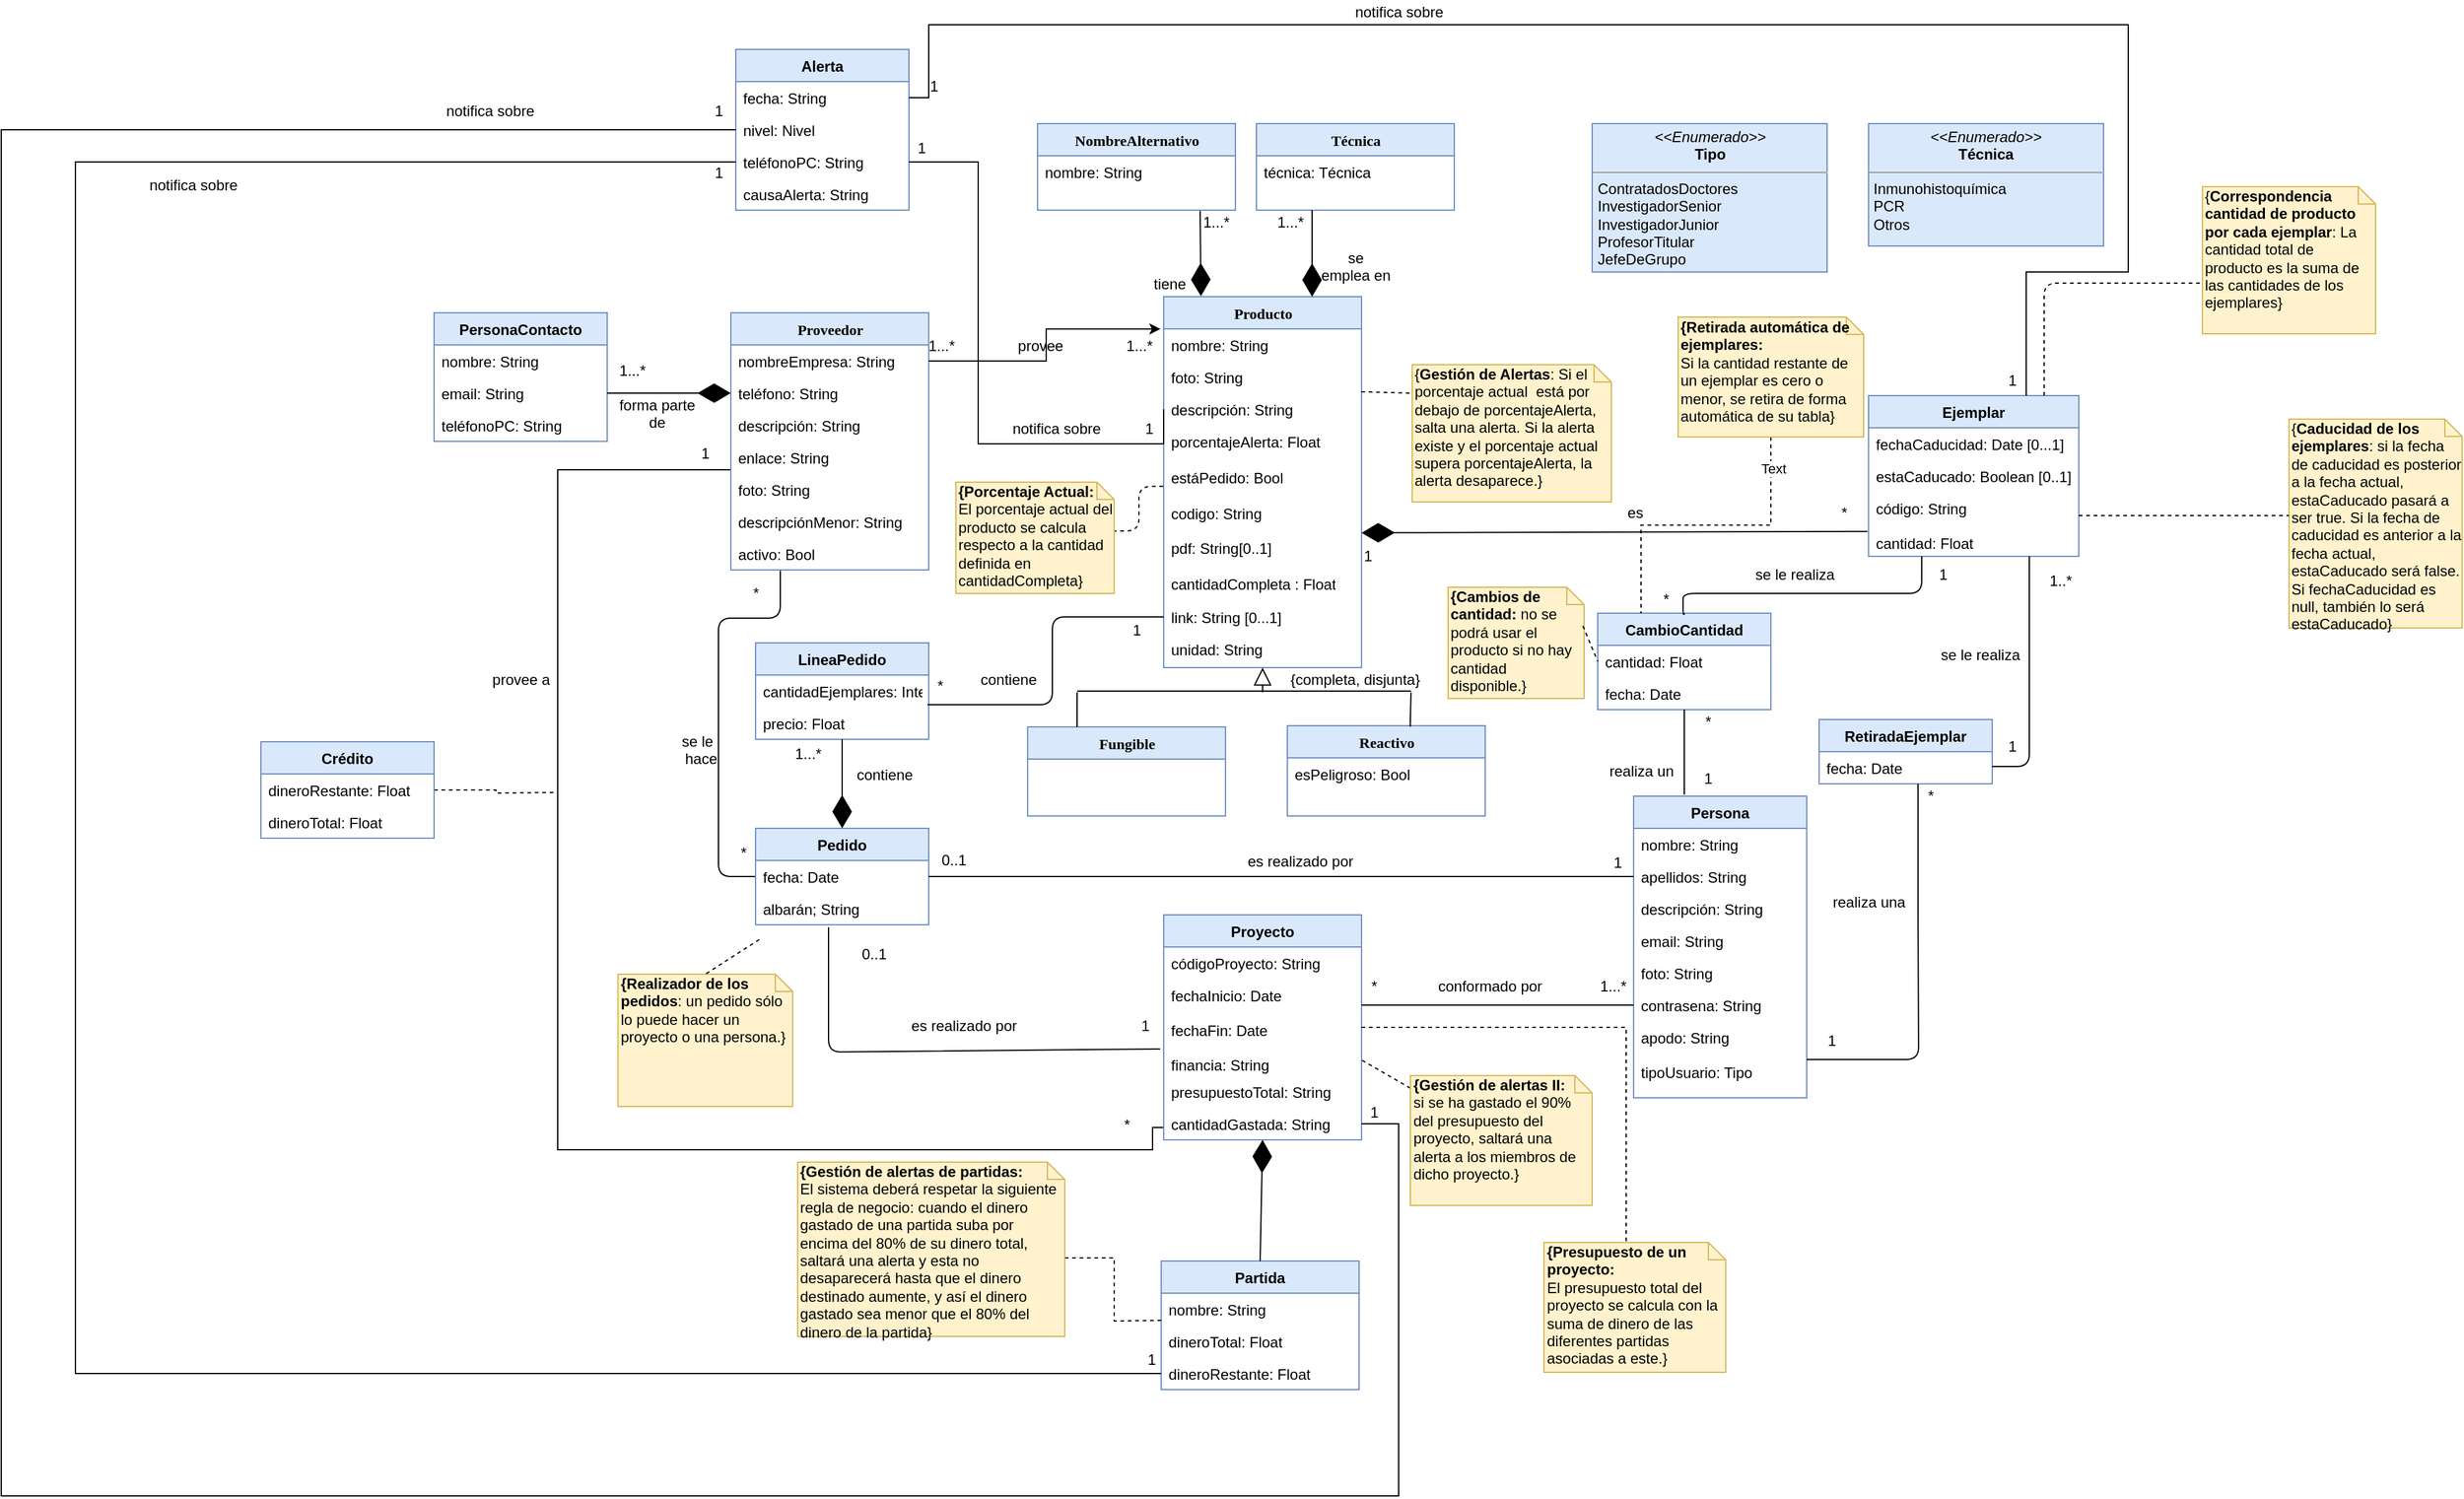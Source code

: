 <mxfile version="13.11.0" type="github">
  <diagram name="Page-1" id="9f46799a-70d6-7492-0946-bef42562c5a5">
    <mxGraphModel dx="2229" dy="1469" grid="1" gridSize="10" guides="1" tooltips="1" connect="1" arrows="1" fold="1" page="1" pageScale="1" pageWidth="1100" pageHeight="850" background="#ffffff" math="0" shadow="0">
      <root>
        <mxCell id="0" />
        <mxCell id="1" parent="0" />
        <mxCell id="BTJe7CmG84SI5QXbbMkq-13" style="edgeStyle=orthogonalEdgeStyle;rounded=0;orthogonalLoop=1;jettySize=auto;html=1;endArrow=none;endFill=0;" parent="1" source="78961159f06e98e8-17" edge="1">
          <mxGeometry relative="1" as="geometry">
            <mxPoint x="440" y="742" as="targetPoint" />
            <Array as="points">
              <mxPoint x="100" y="210" />
              <mxPoint x="-50" y="210" />
              <mxPoint x="-50" y="760" />
              <mxPoint x="431" y="760" />
              <mxPoint x="431" y="742" />
            </Array>
          </mxGeometry>
        </mxCell>
        <mxCell id="78961159f06e98e8-17" value="Proveedor" style="swimlane;html=1;fontStyle=1;align=center;verticalAlign=top;childLayout=stackLayout;horizontal=1;startSize=26;horizontalStack=0;resizeParent=1;resizeLast=0;collapsible=1;marginBottom=0;swimlaneFillColor=#ffffff;rounded=0;shadow=0;comic=0;labelBackgroundColor=none;strokeWidth=1;fillColor=#dae8fc;fontFamily=Verdana;fontSize=12;strokeColor=#6c8ebf;" parent="1" vertex="1">
          <mxGeometry x="90" y="83" width="160" height="208" as="geometry" />
        </mxCell>
        <mxCell id="78961159f06e98e8-23" value="nombreEmpresa: String" style="text;html=1;strokeColor=none;fillColor=none;align=left;verticalAlign=top;spacingLeft=4;spacingRight=4;whiteSpace=wrap;overflow=hidden;rotatable=0;points=[[0,0.5],[1,0.5]];portConstraint=eastwest;" parent="78961159f06e98e8-17" vertex="1">
          <mxGeometry y="26" width="160" height="26" as="geometry" />
        </mxCell>
        <mxCell id="78961159f06e98e8-25" value="teléfono: String" style="text;html=1;strokeColor=none;fillColor=none;align=left;verticalAlign=top;spacingLeft=4;spacingRight=4;whiteSpace=wrap;overflow=hidden;rotatable=0;points=[[0,0.5],[1,0.5]];portConstraint=eastwest;" parent="78961159f06e98e8-17" vertex="1">
          <mxGeometry y="52" width="160" height="26" as="geometry" />
        </mxCell>
        <mxCell id="r7NSo660DWYYpWv_fhQG-6" value="" style="endArrow=none;html=1;exitX=0;exitY=0.5;exitDx=0;exitDy=0;" parent="78961159f06e98e8-17" source="voBgQ674vo8iccF6pzB_-29" edge="1">
          <mxGeometry width="50" height="50" relative="1" as="geometry">
            <mxPoint x="-10" y="157" as="sourcePoint" />
            <mxPoint x="40" y="227" as="targetPoint" />
            <Array as="points">
              <mxPoint x="-10" y="456" />
              <mxPoint x="-10" y="247" />
              <mxPoint x="40" y="247" />
              <mxPoint x="40" y="217" />
              <mxPoint x="40" y="207" />
            </Array>
          </mxGeometry>
        </mxCell>
        <mxCell id="jdEmFye44WTgldqVBubo-17" value="descripción: String" style="text;html=1;strokeColor=none;fillColor=none;align=left;verticalAlign=top;spacingLeft=4;spacingRight=4;whiteSpace=wrap;overflow=hidden;rotatable=0;points=[[0,0.5],[1,0.5]];portConstraint=eastwest;" parent="78961159f06e98e8-17" vertex="1">
          <mxGeometry y="78" width="160" height="26" as="geometry" />
        </mxCell>
        <mxCell id="jdEmFye44WTgldqVBubo-20" value="enlace: String" style="text;html=1;strokeColor=none;fillColor=none;align=left;verticalAlign=top;spacingLeft=4;spacingRight=4;whiteSpace=wrap;overflow=hidden;rotatable=0;points=[[0,0.5],[1,0.5]];portConstraint=eastwest;" parent="78961159f06e98e8-17" vertex="1">
          <mxGeometry y="104" width="160" height="26" as="geometry" />
        </mxCell>
        <mxCell id="jdEmFye44WTgldqVBubo-21" value="foto: String" style="text;html=1;strokeColor=none;fillColor=none;align=left;verticalAlign=top;spacingLeft=4;spacingRight=4;whiteSpace=wrap;overflow=hidden;rotatable=0;points=[[0,0.5],[1,0.5]];portConstraint=eastwest;" parent="78961159f06e98e8-17" vertex="1">
          <mxGeometry y="130" width="160" height="26" as="geometry" />
        </mxCell>
        <mxCell id="jdEmFye44WTgldqVBubo-22" value="descripciónMenor: String" style="text;html=1;strokeColor=none;fillColor=none;align=left;verticalAlign=top;spacingLeft=4;spacingRight=4;whiteSpace=wrap;overflow=hidden;rotatable=0;points=[[0,0.5],[1,0.5]];portConstraint=eastwest;" parent="78961159f06e98e8-17" vertex="1">
          <mxGeometry y="156" width="160" height="26" as="geometry" />
        </mxCell>
        <mxCell id="jdEmFye44WTgldqVBubo-19" value="activo: Bool" style="text;html=1;strokeColor=none;fillColor=none;align=left;verticalAlign=top;spacingLeft=4;spacingRight=4;whiteSpace=wrap;overflow=hidden;rotatable=0;points=[[0,0.5],[1,0.5]];portConstraint=eastwest;" parent="78961159f06e98e8-17" vertex="1">
          <mxGeometry y="182" width="160" height="26" as="geometry" />
        </mxCell>
        <mxCell id="78961159f06e98e8-30" value="Producto" style="swimlane;html=1;fontStyle=1;align=center;verticalAlign=top;childLayout=stackLayout;horizontal=1;startSize=26;horizontalStack=0;resizeParent=1;resizeLast=0;collapsible=1;marginBottom=0;swimlaneFillColor=#ffffff;rounded=0;shadow=0;comic=0;labelBackgroundColor=none;strokeWidth=1;fillColor=#dae8fc;fontFamily=Verdana;fontSize=12;strokeColor=#6c8ebf;" parent="1" vertex="1">
          <mxGeometry x="440" y="70" width="160" height="300" as="geometry" />
        </mxCell>
        <mxCell id="jdEmFye44WTgldqVBubo-9" value="nombre: String" style="text;html=1;strokeColor=none;fillColor=none;align=left;verticalAlign=top;spacingLeft=4;spacingRight=4;whiteSpace=wrap;overflow=hidden;rotatable=0;points=[[0,0.5],[1,0.5]];portConstraint=eastwest;" parent="78961159f06e98e8-30" vertex="1">
          <mxGeometry y="26" width="160" height="26" as="geometry" />
        </mxCell>
        <mxCell id="78961159f06e98e8-31" value="foto: String" style="text;html=1;strokeColor=none;fillColor=none;align=left;verticalAlign=top;spacingLeft=4;spacingRight=4;whiteSpace=wrap;overflow=hidden;rotatable=0;points=[[0,0.5],[1,0.5]];portConstraint=eastwest;" parent="78961159f06e98e8-30" vertex="1">
          <mxGeometry y="52" width="160" height="26" as="geometry" />
        </mxCell>
        <mxCell id="1e00YGgt8PNQMWwKamDE-57" value="" style="endArrow=none;dashed=1;html=1;exitX=0.999;exitY=-0.044;exitDx=0;exitDy=0;exitPerimeter=0;" parent="78961159f06e98e8-30" source="jdEmFye44WTgldqVBubo-10" edge="1">
          <mxGeometry width="50" height="50" relative="1" as="geometry">
            <mxPoint x="150" y="128" as="sourcePoint" />
            <mxPoint x="200" y="78" as="targetPoint" />
          </mxGeometry>
        </mxCell>
        <mxCell id="jdEmFye44WTgldqVBubo-10" value="descripción: String&lt;br&gt;" style="text;html=1;strokeColor=none;fillColor=none;align=left;verticalAlign=top;spacingLeft=4;spacingRight=4;whiteSpace=wrap;overflow=hidden;rotatable=0;points=[[0,0.5],[1,0.5]];portConstraint=eastwest;" parent="78961159f06e98e8-30" vertex="1">
          <mxGeometry y="78" width="160" height="26" as="geometry" />
        </mxCell>
        <mxCell id="78961159f06e98e8-33" value="porcentajeAlerta: Float&lt;br&gt;&lt;br&gt;estáPedido: Bool&lt;br&gt;&lt;br&gt;codigo: String&lt;br&gt;&lt;br&gt;pdf: String[0..1]&lt;br&gt;&lt;br&gt;cantidadCompleta : Float" style="text;html=1;strokeColor=none;fillColor=none;align=left;verticalAlign=top;spacingLeft=4;spacingRight=4;whiteSpace=wrap;overflow=hidden;rotatable=0;points=[[0,0.5],[1,0.5]];portConstraint=eastwest;" parent="78961159f06e98e8-30" vertex="1">
          <mxGeometry y="104" width="160" height="142" as="geometry" />
        </mxCell>
        <mxCell id="jdEmFye44WTgldqVBubo-11" value="link: String [0...1]" style="text;html=1;strokeColor=none;fillColor=none;align=left;verticalAlign=top;spacingLeft=4;spacingRight=4;whiteSpace=wrap;overflow=hidden;rotatable=0;points=[[0,0.5],[1,0.5]];portConstraint=eastwest;" parent="78961159f06e98e8-30" vertex="1">
          <mxGeometry y="246" width="160" height="26" as="geometry" />
        </mxCell>
        <mxCell id="KmpJBtEheiqAlMW3o0gQ-1" value="unidad: String" style="text;html=1;strokeColor=none;fillColor=none;align=left;verticalAlign=top;spacingLeft=4;spacingRight=4;whiteSpace=wrap;overflow=hidden;rotatable=0;points=[[0,0.5],[1,0.5]];portConstraint=eastwest;" vertex="1" parent="78961159f06e98e8-30">
          <mxGeometry y="272" width="160" height="26" as="geometry" />
        </mxCell>
        <mxCell id="78961159f06e98e8-95" value="NombreAlternativo" style="swimlane;html=1;fontStyle=1;align=center;verticalAlign=top;childLayout=stackLayout;horizontal=1;startSize=26;horizontalStack=0;resizeParent=1;resizeLast=0;collapsible=1;marginBottom=0;swimlaneFillColor=#ffffff;rounded=0;shadow=0;comic=0;labelBackgroundColor=none;strokeWidth=1;fillColor=#dae8fc;fontFamily=Verdana;fontSize=12;strokeColor=#6c8ebf;" parent="1" vertex="1">
          <mxGeometry x="338" y="-70" width="160" height="70" as="geometry" />
        </mxCell>
        <mxCell id="78961159f06e98e8-96" value="nombre: String" style="text;html=1;strokeColor=none;fillColor=none;align=left;verticalAlign=top;spacingLeft=4;spacingRight=4;whiteSpace=wrap;overflow=hidden;rotatable=0;points=[[0,0.5],[1,0.5]];portConstraint=eastwest;" parent="78961159f06e98e8-95" vertex="1">
          <mxGeometry y="26" width="160" height="26" as="geometry" />
        </mxCell>
        <mxCell id="voBgQ674vo8iccF6pzB_-3" value="Técnica" style="swimlane;html=1;fontStyle=1;align=center;verticalAlign=top;childLayout=stackLayout;horizontal=1;startSize=26;horizontalStack=0;resizeParent=1;resizeLast=0;collapsible=1;marginBottom=0;swimlaneFillColor=#ffffff;rounded=0;shadow=0;comic=0;labelBackgroundColor=none;strokeWidth=1;fillColor=#dae8fc;fontFamily=Verdana;fontSize=12;strokeColor=#6c8ebf;" parent="1" vertex="1">
          <mxGeometry x="515" y="-70" width="160" height="70" as="geometry" />
        </mxCell>
        <mxCell id="voBgQ674vo8iccF6pzB_-4" value="técnica: Técnica" style="text;html=1;strokeColor=none;fillColor=none;align=left;verticalAlign=top;spacingLeft=4;spacingRight=4;whiteSpace=wrap;overflow=hidden;rotatable=0;points=[[0,0.5],[1,0.5]];portConstraint=eastwest;" parent="voBgQ674vo8iccF6pzB_-3" vertex="1">
          <mxGeometry y="26" width="160" height="26" as="geometry" />
        </mxCell>
        <mxCell id="voBgQ674vo8iccF6pzB_-9" value="Fungible" style="swimlane;html=1;fontStyle=1;align=center;verticalAlign=top;childLayout=stackLayout;horizontal=1;startSize=26;horizontalStack=0;resizeParent=1;resizeLast=0;collapsible=1;marginBottom=0;swimlaneFillColor=#ffffff;rounded=0;shadow=0;comic=0;labelBackgroundColor=none;strokeWidth=1;fillColor=#dae8fc;fontFamily=Verdana;fontSize=12;strokeColor=#6c8ebf;" parent="1" vertex="1">
          <mxGeometry x="330" y="418" width="160" height="72" as="geometry" />
        </mxCell>
        <mxCell id="voBgQ674vo8iccF6pzB_-14" value="Reactivo" style="swimlane;html=1;fontStyle=1;align=center;verticalAlign=top;childLayout=stackLayout;horizontal=1;startSize=26;horizontalStack=0;resizeParent=1;resizeLast=0;collapsible=1;marginBottom=0;swimlaneFillColor=#ffffff;rounded=0;shadow=0;comic=0;labelBackgroundColor=none;strokeWidth=1;fillColor=#dae8fc;fontFamily=Verdana;fontSize=12;strokeColor=#6c8ebf;" parent="1" vertex="1">
          <mxGeometry x="540" y="417" width="160" height="73" as="geometry" />
        </mxCell>
        <mxCell id="voBgQ674vo8iccF6pzB_-15" value="esPeligroso: Bool" style="text;html=1;strokeColor=none;fillColor=none;align=left;verticalAlign=top;spacingLeft=4;spacingRight=4;whiteSpace=wrap;overflow=hidden;rotatable=0;points=[[0,0.5],[1,0.5]];portConstraint=eastwest;" parent="voBgQ674vo8iccF6pzB_-14" vertex="1">
          <mxGeometry y="26" width="160" height="26" as="geometry" />
        </mxCell>
        <mxCell id="voBgQ674vo8iccF6pzB_-25" value="{completa, disjunta}" style="text;html=1;strokeColor=none;fillColor=none;align=center;verticalAlign=middle;whiteSpace=wrap;rounded=0;" parent="1" vertex="1">
          <mxGeometry x="540" y="370" width="110" height="20" as="geometry" />
        </mxCell>
        <mxCell id="voBgQ674vo8iccF6pzB_-28" value="Pedido" style="swimlane;fontStyle=1;childLayout=stackLayout;horizontal=1;startSize=26;fillColor=#dae8fc;horizontalStack=0;resizeParent=1;resizeParentMax=0;resizeLast=0;collapsible=1;marginBottom=0;strokeColor=#6c8ebf;" parent="1" vertex="1">
          <mxGeometry x="110" y="500" width="140" height="78" as="geometry" />
        </mxCell>
        <mxCell id="voBgQ674vo8iccF6pzB_-29" value="fecha: Date" style="text;align=left;verticalAlign=top;spacingLeft=4;spacingRight=4;overflow=hidden;rotatable=0;points=[[0,0.5],[1,0.5]];portConstraint=eastwest;" parent="voBgQ674vo8iccF6pzB_-28" vertex="1">
          <mxGeometry y="26" width="140" height="26" as="geometry" />
        </mxCell>
        <mxCell id="BTJe7CmG84SI5QXbbMkq-24" value="albarán; String" style="text;strokeColor=none;fillColor=none;align=left;verticalAlign=top;spacingLeft=4;spacingRight=4;overflow=hidden;rotatable=0;points=[[0,0.5],[1,0.5]];portConstraint=eastwest;" parent="voBgQ674vo8iccF6pzB_-28" vertex="1">
          <mxGeometry y="52" width="140" height="26" as="geometry" />
        </mxCell>
        <mxCell id="voBgQ674vo8iccF6pzB_-35" value="Proyecto" style="swimlane;fontStyle=1;childLayout=stackLayout;horizontal=1;startSize=26;fillColor=#dae8fc;horizontalStack=0;resizeParent=1;resizeParentMax=0;resizeLast=0;collapsible=1;marginBottom=0;strokeColor=#6c8ebf;" parent="1" vertex="1">
          <mxGeometry x="440" y="570" width="160" height="182" as="geometry">
            <mxRectangle x="440" y="570" width="80" height="26" as="alternateBounds" />
          </mxGeometry>
        </mxCell>
        <mxCell id="voBgQ674vo8iccF6pzB_-36" value="códigoProyecto: String" style="text;align=left;verticalAlign=top;spacingLeft=4;spacingRight=4;overflow=hidden;rotatable=0;points=[[0,0.5],[1,0.5]];portConstraint=eastwest;" parent="voBgQ674vo8iccF6pzB_-35" vertex="1">
          <mxGeometry y="26" width="160" height="26" as="geometry" />
        </mxCell>
        <mxCell id="voBgQ674vo8iccF6pzB_-96" value="fechaInicio: Date&#xa;&#xa;fechaFin: Date&#xa;&#xa;financia: String" style="text;strokeColor=none;fillColor=none;align=left;verticalAlign=top;spacingLeft=4;spacingRight=4;overflow=hidden;rotatable=0;points=[[0,0.5],[1,0.5]];portConstraint=eastwest;" parent="voBgQ674vo8iccF6pzB_-35" vertex="1">
          <mxGeometry y="52" width="160" height="78" as="geometry" />
        </mxCell>
        <mxCell id="jdEmFye44WTgldqVBubo-6" value="presupuestoTotal: String" style="text;align=left;verticalAlign=top;spacingLeft=4;spacingRight=4;overflow=hidden;rotatable=0;points=[[0,0.5],[1,0.5]];portConstraint=eastwest;" parent="voBgQ674vo8iccF6pzB_-35" vertex="1">
          <mxGeometry y="130" width="160" height="26" as="geometry" />
        </mxCell>
        <mxCell id="jdEmFye44WTgldqVBubo-8" value="cantidadGastada: String" style="text;align=left;verticalAlign=top;spacingLeft=4;spacingRight=4;overflow=hidden;rotatable=0;points=[[0,0.5],[1,0.5]];portConstraint=eastwest;" parent="voBgQ674vo8iccF6pzB_-35" vertex="1">
          <mxGeometry y="156" width="160" height="26" as="geometry" />
        </mxCell>
        <mxCell id="voBgQ674vo8iccF6pzB_-42" value="LineaPedido" style="swimlane;fontStyle=1;childLayout=stackLayout;horizontal=1;startSize=26;fillColor=#dae8fc;horizontalStack=0;resizeParent=1;resizeParentMax=0;resizeLast=0;collapsible=1;marginBottom=0;strokeColor=#6c8ebf;" parent="1" vertex="1">
          <mxGeometry x="110" y="350" width="140" height="78" as="geometry" />
        </mxCell>
        <mxCell id="voBgQ674vo8iccF6pzB_-43" value="cantidadEjemplares: Integer" style="text;align=left;verticalAlign=top;spacingLeft=4;spacingRight=4;overflow=hidden;rotatable=0;points=[[0,0.5],[1,0.5]];portConstraint=eastwest;" parent="voBgQ674vo8iccF6pzB_-42" vertex="1">
          <mxGeometry y="26" width="140" height="26" as="geometry" />
        </mxCell>
        <mxCell id="voBgQ674vo8iccF6pzB_-44" value="precio: Float" style="text;strokeColor=none;fillColor=none;align=left;verticalAlign=top;spacingLeft=4;spacingRight=4;overflow=hidden;rotatable=0;points=[[0,0.5],[1,0.5]];portConstraint=eastwest;" parent="voBgQ674vo8iccF6pzB_-42" vertex="1">
          <mxGeometry y="52" width="140" height="26" as="geometry" />
        </mxCell>
        <mxCell id="voBgQ674vo8iccF6pzB_-55" value="Persona" style="swimlane;fontStyle=1;childLayout=stackLayout;horizontal=1;startSize=26;fillColor=#dae8fc;horizontalStack=0;resizeParent=1;resizeParentMax=0;resizeLast=0;collapsible=1;marginBottom=0;strokeColor=#6c8ebf;" parent="1" vertex="1">
          <mxGeometry x="820" y="474" width="140" height="244" as="geometry" />
        </mxCell>
        <mxCell id="voBgQ674vo8iccF6pzB_-56" value="nombre: String" style="text;strokeColor=none;fillColor=none;align=left;verticalAlign=top;spacingLeft=4;spacingRight=4;overflow=hidden;rotatable=0;points=[[0,0.5],[1,0.5]];portConstraint=eastwest;" parent="voBgQ674vo8iccF6pzB_-55" vertex="1">
          <mxGeometry y="26" width="140" height="26" as="geometry" />
        </mxCell>
        <mxCell id="voBgQ674vo8iccF6pzB_-57" value="apellidos: String" style="text;strokeColor=none;fillColor=none;align=left;verticalAlign=top;spacingLeft=4;spacingRight=4;overflow=hidden;rotatable=0;points=[[0,0.5],[1,0.5]];portConstraint=eastwest;" parent="voBgQ674vo8iccF6pzB_-55" vertex="1">
          <mxGeometry y="52" width="140" height="26" as="geometry" />
        </mxCell>
        <mxCell id="jdEmFye44WTgldqVBubo-1" value="descripción: String" style="text;strokeColor=none;fillColor=none;align=left;verticalAlign=top;spacingLeft=4;spacingRight=4;overflow=hidden;rotatable=0;points=[[0,0.5],[1,0.5]];portConstraint=eastwest;" parent="voBgQ674vo8iccF6pzB_-55" vertex="1">
          <mxGeometry y="78" width="140" height="26" as="geometry" />
        </mxCell>
        <mxCell id="jdEmFye44WTgldqVBubo-2" value="email: String" style="text;strokeColor=none;fillColor=none;align=left;verticalAlign=top;spacingLeft=4;spacingRight=4;overflow=hidden;rotatable=0;points=[[0,0.5],[1,0.5]];portConstraint=eastwest;" parent="voBgQ674vo8iccF6pzB_-55" vertex="1">
          <mxGeometry y="104" width="140" height="26" as="geometry" />
        </mxCell>
        <mxCell id="jdEmFye44WTgldqVBubo-3" value="foto: String" style="text;strokeColor=none;fillColor=none;align=left;verticalAlign=top;spacingLeft=4;spacingRight=4;overflow=hidden;rotatable=0;points=[[0,0.5],[1,0.5]];portConstraint=eastwest;" parent="voBgQ674vo8iccF6pzB_-55" vertex="1">
          <mxGeometry y="130" width="140" height="26" as="geometry" />
        </mxCell>
        <mxCell id="jdEmFye44WTgldqVBubo-5" value="contrasena: String" style="text;strokeColor=none;fillColor=none;align=left;verticalAlign=top;spacingLeft=4;spacingRight=4;overflow=hidden;rotatable=0;points=[[0,0.5],[1,0.5]];portConstraint=eastwest;" parent="voBgQ674vo8iccF6pzB_-55" vertex="1">
          <mxGeometry y="156" width="140" height="26" as="geometry" />
        </mxCell>
        <mxCell id="voBgQ674vo8iccF6pzB_-58" value="apodo: String&#xa;&#xa;tipoUsuario: Tipo" style="text;strokeColor=none;fillColor=none;align=left;verticalAlign=top;spacingLeft=4;spacingRight=4;overflow=hidden;rotatable=0;points=[[0,0.5],[1,0.5]];portConstraint=eastwest;" parent="voBgQ674vo8iccF6pzB_-55" vertex="1">
          <mxGeometry y="182" width="140" height="62" as="geometry" />
        </mxCell>
        <mxCell id="voBgQ674vo8iccF6pzB_-69" value="" style="endArrow=none;html=1;edgeStyle=orthogonalEdgeStyle;exitX=1;exitY=0.5;exitDx=0;exitDy=0;entryX=0;entryY=0.5;entryDx=0;entryDy=0;" parent="1" source="voBgQ674vo8iccF6pzB_-29" target="voBgQ674vo8iccF6pzB_-57" edge="1">
          <mxGeometry relative="1" as="geometry">
            <mxPoint x="260" y="540" as="sourcePoint" />
            <mxPoint x="420" y="540" as="targetPoint" />
          </mxGeometry>
        </mxCell>
        <mxCell id="voBgQ674vo8iccF6pzB_-76" value="CambioCantidad" style="swimlane;fontStyle=1;childLayout=stackLayout;horizontal=1;startSize=26;fillColor=#dae8fc;horizontalStack=0;resizeParent=1;resizeParentMax=0;resizeLast=0;collapsible=1;marginBottom=0;strokeColor=#6c8ebf;" parent="1" vertex="1">
          <mxGeometry x="791" y="326" width="140" height="78" as="geometry" />
        </mxCell>
        <mxCell id="voBgQ674vo8iccF6pzB_-78" value="cantidad: Float" style="text;strokeColor=none;fillColor=none;align=left;verticalAlign=top;spacingLeft=4;spacingRight=4;overflow=hidden;rotatable=0;points=[[0,0.5],[1,0.5]];portConstraint=eastwest;" parent="voBgQ674vo8iccF6pzB_-76" vertex="1">
          <mxGeometry y="26" width="140" height="26" as="geometry" />
        </mxCell>
        <mxCell id="voBgQ674vo8iccF6pzB_-77" value="fecha: Date" style="text;strokeColor=none;fillColor=none;align=left;verticalAlign=top;spacingLeft=4;spacingRight=4;overflow=hidden;rotatable=0;points=[[0,0.5],[1,0.5]];portConstraint=eastwest;" parent="voBgQ674vo8iccF6pzB_-76" vertex="1">
          <mxGeometry y="52" width="140" height="26" as="geometry" />
        </mxCell>
        <mxCell id="voBgQ674vo8iccF6pzB_-86" value="&lt;p style=&quot;margin: 0px ; margin-top: 4px ; text-align: center&quot;&gt;&lt;i&gt;&amp;lt;&amp;lt;Enumerado&amp;gt;&amp;gt;&lt;/i&gt;&lt;br&gt;&lt;b&gt;Tipo&lt;/b&gt;&lt;/p&gt;&lt;hr size=&quot;1&quot;&gt;&lt;p style=&quot;margin: 0px ; margin-left: 4px&quot;&gt;ContratadosDoctores&lt;/p&gt;&lt;p style=&quot;margin: 0px ; margin-left: 4px&quot;&gt;InvestigadorSenior&lt;/p&gt;&lt;p style=&quot;margin: 0px ; margin-left: 4px&quot;&gt;InvestigadorJunior&lt;/p&gt;&lt;p style=&quot;margin: 0px ; margin-left: 4px&quot;&gt;ProfesorTitular&lt;/p&gt;&lt;p style=&quot;margin: 0px ; margin-left: 4px&quot;&gt;JefeDeGrupo&lt;/p&gt;" style="verticalAlign=top;align=left;overflow=fill;fontSize=12;fontFamily=Helvetica;html=1;fillColor=#dae8fc;strokeColor=#6c8ebf;" parent="1" vertex="1">
          <mxGeometry x="786.5" y="-70" width="190" height="120" as="geometry" />
        </mxCell>
        <mxCell id="voBgQ674vo8iccF6pzB_-87" value="contiene" style="text;html=1;resizable=0;points=[];autosize=1;align=left;verticalAlign=top;spacingTop=-4;" parent="1" vertex="1">
          <mxGeometry x="290" y="370" width="60" height="20" as="geometry" />
        </mxCell>
        <mxCell id="voBgQ674vo8iccF6pzB_-90" value="1...*" style="text;html=1;resizable=0;points=[];autosize=1;align=left;verticalAlign=top;spacingTop=-4;" parent="1" vertex="1">
          <mxGeometry x="140" y="430" width="40" height="20" as="geometry" />
        </mxCell>
        <mxCell id="voBgQ674vo8iccF6pzB_-92" value="contiene" style="text;html=1;resizable=0;points=[];autosize=1;align=center;verticalAlign=top;spacingTop=-4;" parent="1" vertex="1">
          <mxGeometry x="184" y="447" width="60" height="20" as="geometry" />
        </mxCell>
        <mxCell id="voBgQ674vo8iccF6pzB_-94" value="0..1" style="text;html=1;resizable=0;points=[];autosize=1;align=left;verticalAlign=top;spacingTop=-4;" parent="1" vertex="1">
          <mxGeometry x="194" y="592" width="40" height="20" as="geometry" />
        </mxCell>
        <mxCell id="voBgQ674vo8iccF6pzB_-95" value="1" style="text;html=1;resizable=0;points=[];autosize=1;align=left;verticalAlign=top;spacingTop=-4;" parent="1" vertex="1">
          <mxGeometry x="420" y="650" width="20" height="20" as="geometry" />
        </mxCell>
        <mxCell id="voBgQ674vo8iccF6pzB_-97" value="es realizado por" style="text;html=1;resizable=0;points=[];autosize=1;align=left;verticalAlign=top;spacingTop=-4;" parent="1" vertex="1">
          <mxGeometry x="234" y="650" width="100" height="20" as="geometry" />
        </mxCell>
        <mxCell id="voBgQ674vo8iccF6pzB_-99" value="1...*" style="text;html=1;resizable=0;points=[];autosize=1;align=left;verticalAlign=top;spacingTop=-4;" parent="1" vertex="1">
          <mxGeometry x="791" y="618" width="40" height="20" as="geometry" />
        </mxCell>
        <mxCell id="voBgQ674vo8iccF6pzB_-100" value="conformado por" style="text;html=1;resizable=0;points=[];autosize=1;align=left;verticalAlign=top;spacingTop=-4;" parent="1" vertex="1">
          <mxGeometry x="660" y="618" width="100" height="20" as="geometry" />
        </mxCell>
        <mxCell id="voBgQ674vo8iccF6pzB_-101" value="es realizado por" style="text;html=1;resizable=0;points=[];autosize=1;align=left;verticalAlign=top;spacingTop=-4;" parent="1" vertex="1">
          <mxGeometry x="506" y="517" width="100" height="20" as="geometry" />
        </mxCell>
        <mxCell id="voBgQ674vo8iccF6pzB_-103" value="1" style="text;html=1;resizable=0;points=[];autosize=1;align=left;verticalAlign=top;spacingTop=-4;" parent="1" vertex="1">
          <mxGeometry x="802" y="518" width="20" height="20" as="geometry" />
        </mxCell>
        <mxCell id="voBgQ674vo8iccF6pzB_-112" value="se le&amp;nbsp;&lt;br&gt;hace" style="text;html=1;resizable=0;points=[];autosize=1;align=right;verticalAlign=top;spacingTop=-4;" parent="1" vertex="1">
          <mxGeometry x="40" y="420" width="40" height="30" as="geometry" />
        </mxCell>
        <mxCell id="voBgQ674vo8iccF6pzB_-2" value="" style="endArrow=diamondThin;endFill=1;endSize=24;html=1;entryX=1.004;entryY=0.981;entryDx=0;entryDy=0;exitX=-0.013;exitY=0.033;exitDx=0;exitDy=0;exitPerimeter=0;entryPerimeter=0;" parent="1" edge="1" target="73dNonbXBh43_ZKzqZ-H-2" source="1e00YGgt8PNQMWwKamDE-44">
          <mxGeometry width="160" relative="1" as="geometry">
            <mxPoint x="470" as="sourcePoint" />
            <mxPoint x="472" y="60" as="targetPoint" />
          </mxGeometry>
        </mxCell>
        <mxCell id="1e00YGgt8PNQMWwKamDE-28" value="" style="endArrow=none;html=1;" parent="1" edge="1">
          <mxGeometry width="50" height="50" relative="1" as="geometry">
            <mxPoint x="370" y="389" as="sourcePoint" />
            <mxPoint x="640" y="389" as="targetPoint" />
          </mxGeometry>
        </mxCell>
        <mxCell id="1e00YGgt8PNQMWwKamDE-29" value="" style="endArrow=none;html=1;exitX=0.25;exitY=0;exitDx=0;exitDy=0;" parent="1" source="voBgQ674vo8iccF6pzB_-9" edge="1">
          <mxGeometry width="50" height="50" relative="1" as="geometry">
            <mxPoint x="50" y="730" as="sourcePoint" />
            <mxPoint x="370" y="390" as="targetPoint" />
          </mxGeometry>
        </mxCell>
        <mxCell id="1e00YGgt8PNQMWwKamDE-30" value="" style="endArrow=none;html=1;exitX=0.621;exitY=0.01;exitDx=0;exitDy=0;exitPerimeter=0;" parent="1" source="voBgQ674vo8iccF6pzB_-14" edge="1">
          <mxGeometry width="50" height="50" relative="1" as="geometry">
            <mxPoint x="50" y="730" as="sourcePoint" />
            <mxPoint x="640" y="390" as="targetPoint" />
          </mxGeometry>
        </mxCell>
        <mxCell id="1e00YGgt8PNQMWwKamDE-33" value="" style="endArrow=block;endFill=0;endSize=12;html=1;entryX=0.5;entryY=1;entryDx=0;entryDy=0;" parent="1" target="78961159f06e98e8-30" edge="1">
          <mxGeometry width="160" relative="1" as="geometry">
            <mxPoint x="520" y="390" as="sourcePoint" />
            <mxPoint x="520" y="340" as="targetPoint" />
          </mxGeometry>
        </mxCell>
        <mxCell id="1e00YGgt8PNQMWwKamDE-44" value="1...*" style="text;html=1;resizable=0;points=[];autosize=1;align=left;verticalAlign=top;spacingTop=-4;" parent="1" vertex="1">
          <mxGeometry x="470" width="40" height="20" as="geometry" />
        </mxCell>
        <mxCell id="1e00YGgt8PNQMWwKamDE-45" value="1...*" style="text;html=1;resizable=0;points=[];autosize=1;align=left;verticalAlign=top;spacingTop=-4;" parent="1" vertex="1">
          <mxGeometry x="530" width="40" height="20" as="geometry" />
        </mxCell>
        <mxCell id="1e00YGgt8PNQMWwKamDE-51" value="*" style="text;html=1;resizable=0;points=[];autosize=1;align=left;verticalAlign=top;spacingTop=-4;" parent="1" vertex="1">
          <mxGeometry x="605.5" y="618" width="20" height="20" as="geometry" />
        </mxCell>
        <mxCell id="1e00YGgt8PNQMWwKamDE-54" value="{&lt;b&gt;Gestión de Alertas&lt;/b&gt;: Si el porcentaje actual&amp;nbsp; está por debajo de porcentajeAlerta,&lt;br&gt;salta una alerta. Si la alerta existe y el porcentaje actual supera porcentajeAlerta, la alerta desaparece.}" style="shape=note;whiteSpace=wrap;html=1;size=14;verticalAlign=top;align=left;spacingTop=-6;fillColor=#fff2cc;strokeColor=#d6b656;" parent="1" vertex="1">
          <mxGeometry x="641" y="125" width="161" height="111" as="geometry" />
        </mxCell>
        <mxCell id="7m6GhfZLnC2BH059D2C5-1" value="" style="endArrow=none;dashed=1;html=1;entryX=0.996;entryY=0.834;entryDx=0;entryDy=0;entryPerimeter=0;" parent="1" source="7m6GhfZLnC2BH059D2C5-2" target="voBgQ674vo8iccF6pzB_-96" edge="1">
          <mxGeometry width="50" height="50" relative="1" as="geometry">
            <mxPoint x="700" y="750" as="sourcePoint" />
            <mxPoint x="100" y="770" as="targetPoint" />
          </mxGeometry>
        </mxCell>
        <mxCell id="7m6GhfZLnC2BH059D2C5-2" value="&lt;b&gt;{Gestión de alertas II:&lt;/b&gt;&lt;br&gt;si se ha gastado el 90% del presupuesto del proyecto, saltará una alerta a los miembros de dicho proyecto.}" style="shape=note;whiteSpace=wrap;html=1;size=14;verticalAlign=top;align=left;spacingTop=-6;fillColor=#fff2cc;strokeColor=#d6b656;" parent="1" vertex="1">
          <mxGeometry x="639.5" y="700" width="147" height="105" as="geometry" />
        </mxCell>
        <mxCell id="TKS6jOvkR8JJ24gRT4EW-1" value="PersonaContacto" style="swimlane;fontStyle=1;childLayout=stackLayout;horizontal=1;startSize=26;fillColor=#dae8fc;horizontalStack=0;resizeParent=1;resizeParentMax=0;resizeLast=0;collapsible=1;marginBottom=0;strokeColor=#6c8ebf;" parent="1" vertex="1">
          <mxGeometry x="-150" y="83.0" width="140" height="104" as="geometry" />
        </mxCell>
        <mxCell id="TKS6jOvkR8JJ24gRT4EW-2" value="nombre: String" style="text;strokeColor=none;fillColor=none;align=left;verticalAlign=top;spacingLeft=4;spacingRight=4;overflow=hidden;rotatable=0;points=[[0,0.5],[1,0.5]];portConstraint=eastwest;" parent="TKS6jOvkR8JJ24gRT4EW-1" vertex="1">
          <mxGeometry y="26" width="140" height="26" as="geometry" />
        </mxCell>
        <mxCell id="TKS6jOvkR8JJ24gRT4EW-3" value="email: String" style="text;strokeColor=none;fillColor=none;align=left;verticalAlign=top;spacingLeft=4;spacingRight=4;overflow=hidden;rotatable=0;points=[[0,0.5],[1,0.5]];portConstraint=eastwest;" parent="TKS6jOvkR8JJ24gRT4EW-1" vertex="1">
          <mxGeometry y="52" width="140" height="26" as="geometry" />
        </mxCell>
        <mxCell id="TKS6jOvkR8JJ24gRT4EW-4" value="teléfonoPC: String" style="text;align=left;verticalAlign=top;spacingLeft=4;spacingRight=4;overflow=hidden;rotatable=0;points=[[0,0.5],[1,0.5]];portConstraint=eastwest;" parent="TKS6jOvkR8JJ24gRT4EW-1" vertex="1">
          <mxGeometry y="78" width="140" height="26" as="geometry" />
        </mxCell>
        <mxCell id="TKS6jOvkR8JJ24gRT4EW-7" value="Ejemplar" style="swimlane;fontStyle=1;childLayout=stackLayout;horizontal=1;startSize=26;fillColor=#dae8fc;horizontalStack=0;resizeParent=1;resizeParentMax=0;resizeLast=0;collapsible=1;marginBottom=0;strokeColor=#6c8ebf;" parent="1" vertex="1">
          <mxGeometry x="1010" y="150" width="170" height="130" as="geometry" />
        </mxCell>
        <mxCell id="TKS6jOvkR8JJ24gRT4EW-9" value="fechaCaducidad: Date [0...1]" style="text;strokeColor=none;fillColor=none;align=left;verticalAlign=top;spacingLeft=4;spacingRight=4;overflow=hidden;rotatable=0;points=[[0,0.5],[1,0.5]];portConstraint=eastwest;" parent="TKS6jOvkR8JJ24gRT4EW-7" vertex="1">
          <mxGeometry y="26" width="170" height="26" as="geometry" />
        </mxCell>
        <mxCell id="TKS6jOvkR8JJ24gRT4EW-10" value="estaCaducado: Boolean [0..1]" style="text;strokeColor=none;fillColor=none;align=left;verticalAlign=top;spacingLeft=4;spacingRight=4;overflow=hidden;rotatable=0;points=[[0,0.5],[1,0.5]];portConstraint=eastwest;" parent="TKS6jOvkR8JJ24gRT4EW-7" vertex="1">
          <mxGeometry y="52" width="170" height="26" as="geometry" />
        </mxCell>
        <mxCell id="TKS6jOvkR8JJ24gRT4EW-8" value="código: String&#xa;&#xa;cantidad: Float" style="text;strokeColor=none;fillColor=none;align=left;verticalAlign=top;spacingLeft=4;spacingRight=4;overflow=hidden;rotatable=0;points=[[0,0.5],[1,0.5]];portConstraint=eastwest;" parent="TKS6jOvkR8JJ24gRT4EW-7" vertex="1">
          <mxGeometry y="78" width="170" height="52" as="geometry" />
        </mxCell>
        <mxCell id="TKS6jOvkR8JJ24gRT4EW-12" value="" style="endArrow=none;html=1;entryX=0;entryY=0.5;entryDx=0;entryDy=0;" parent="1" target="jdEmFye44WTgldqVBubo-11" edge="1">
          <mxGeometry width="50" height="50" relative="1" as="geometry">
            <mxPoint x="249" y="400" as="sourcePoint" />
            <mxPoint x="439" y="350" as="targetPoint" />
            <Array as="points">
              <mxPoint x="350" y="400" />
              <mxPoint x="350" y="329" />
            </Array>
          </mxGeometry>
        </mxCell>
        <mxCell id="TKS6jOvkR8JJ24gRT4EW-13" value="" style="endArrow=diamondThin;endFill=1;endSize=24;html=1;" parent="1" source="voBgQ674vo8iccF6pzB_-44" edge="1">
          <mxGeometry width="160" relative="1" as="geometry">
            <mxPoint x="20" y="500" as="sourcePoint" />
            <mxPoint x="180" y="500" as="targetPoint" />
          </mxGeometry>
        </mxCell>
        <mxCell id="TKS6jOvkR8JJ24gRT4EW-17" value="{&lt;b&gt;Caducidad de los ejemplares&lt;/b&gt;: si la fecha de caducidad es posterior a la fecha actual, estaCaducado pasará a ser true. Si la fecha de caducidad es anterior a la fecha actual, estaCaducado será false. Si fechaCaducidad es null, también lo será estaCaducado}" style="shape=note;whiteSpace=wrap;html=1;size=14;verticalAlign=top;align=left;spacingTop=-6;fillColor=#fff2cc;strokeColor=#d6b656;" parent="1" vertex="1">
          <mxGeometry x="1350" y="169" width="140" height="169" as="geometry" />
        </mxCell>
        <mxCell id="TKS6jOvkR8JJ24gRT4EW-22" value="" style="endArrow=none;dashed=1;html=1;" parent="1" edge="1">
          <mxGeometry width="50" height="50" relative="1" as="geometry">
            <mxPoint x="1180" y="247" as="sourcePoint" />
            <mxPoint x="1350" y="247" as="targetPoint" />
          </mxGeometry>
        </mxCell>
        <mxCell id="TKS6jOvkR8JJ24gRT4EW-23" value="&lt;b&gt;{Realizador de los pedidos&lt;/b&gt;: un pedido sólo lo puede hacer un proyecto o una persona.}" style="shape=note;whiteSpace=wrap;html=1;size=14;verticalAlign=top;align=left;spacingTop=-6;fillColor=#fff2cc;strokeColor=#d6b656;" parent="1" vertex="1">
          <mxGeometry x="-1.29" y="618" width="141.29" height="107" as="geometry" />
        </mxCell>
        <mxCell id="TKS6jOvkR8JJ24gRT4EW-24" value="" style="endArrow=none;dashed=1;html=1;entryX=0.5;entryY=0;entryDx=0;entryDy=0;entryPerimeter=0;" parent="1" target="TKS6jOvkR8JJ24gRT4EW-23" edge="1">
          <mxGeometry width="50" height="50" relative="1" as="geometry">
            <mxPoint x="113" y="590" as="sourcePoint" />
            <mxPoint x="-100" y="810" as="targetPoint" />
            <Array as="points" />
          </mxGeometry>
        </mxCell>
        <mxCell id="TKS6jOvkR8JJ24gRT4EW-28" value="&lt;b&gt;{Cambios de cantidad:&lt;/b&gt; no se podrá usar el producto si no hay cantidad disponible.}" style="shape=note;whiteSpace=wrap;html=1;size=14;verticalAlign=top;align=left;spacingTop=-6;fillColor=#fff2cc;strokeColor=#d6b656;" parent="1" vertex="1">
          <mxGeometry x="670" y="305" width="110" height="90" as="geometry" />
        </mxCell>
        <mxCell id="TKS6jOvkR8JJ24gRT4EW-32" value="0..1" style="text;html=1;align=center;verticalAlign=middle;resizable=0;points=[];;autosize=1;" parent="1" vertex="1">
          <mxGeometry x="250" y="516" width="40" height="20" as="geometry" />
        </mxCell>
        <mxCell id="TKS6jOvkR8JJ24gRT4EW-38" value="" style="endArrow=diamondThin;endFill=1;endSize=24;html=1;exitX=-0.005;exitY=0.612;exitDx=0;exitDy=0;exitPerimeter=0;" parent="1" source="TKS6jOvkR8JJ24gRT4EW-8" edge="1">
          <mxGeometry width="160" relative="1" as="geometry">
            <mxPoint x="350" y="270" as="sourcePoint" />
            <mxPoint x="600" y="261" as="targetPoint" />
          </mxGeometry>
        </mxCell>
        <mxCell id="TKS6jOvkR8JJ24gRT4EW-44" value="*" style="text;html=1;align=center;verticalAlign=middle;resizable=0;points=[];;autosize=1;" parent="1" vertex="1">
          <mxGeometry x="249" y="375" width="20" height="20" as="geometry" />
        </mxCell>
        <mxCell id="jnYBN90K7hgvhD8I6P24-3" value="1" style="text;html=1;align=center;verticalAlign=middle;resizable=0;points=[];;autosize=1;" parent="1" vertex="1">
          <mxGeometry x="408" y="330" width="20" height="20" as="geometry" />
        </mxCell>
        <mxCell id="jnYBN90K7hgvhD8I6P24-6" value="1...*" style="text;html=1;align=center;verticalAlign=middle;resizable=0;points=[];;autosize=1;" parent="1" vertex="1">
          <mxGeometry x="-10" y="120" width="40" height="20" as="geometry" />
        </mxCell>
        <mxCell id="jnYBN90K7hgvhD8I6P24-9" value="*" style="text;html=1;align=center;verticalAlign=middle;resizable=0;points=[];;autosize=1;" parent="1" vertex="1">
          <mxGeometry x="90" y="510" width="20" height="20" as="geometry" />
        </mxCell>
        <mxCell id="jnYBN90K7hgvhD8I6P24-10" value="*" style="text;html=1;align=center;verticalAlign=middle;resizable=0;points=[];;autosize=1;" parent="1" vertex="1">
          <mxGeometry x="980" y="235" width="20" height="20" as="geometry" />
        </mxCell>
        <mxCell id="jnYBN90K7hgvhD8I6P24-12" value="&lt;p style=&quot;margin: 0px ; margin-top: 4px ; text-align: center&quot;&gt;&lt;i&gt;&amp;lt;&amp;lt;Enumerado&amp;gt;&amp;gt;&lt;/i&gt;&lt;br&gt;&lt;b&gt;Técnica&lt;/b&gt;&lt;/p&gt;&lt;hr size=&quot;1&quot;&gt;&lt;p style=&quot;margin: 0px ; margin-left: 4px&quot;&gt;&lt;font style=&quot;font-size: 12px&quot;&gt;&lt;span style=&quot;line-height: 107% ; font-family: &amp;#34;calibri&amp;#34; , sans-serif&quot;&gt;Inmunohisto&lt;/span&gt;&lt;span style=&quot;line-height: 107% ; font-family: &amp;#34;calibri&amp;#34; , sans-serif&quot;&gt;química&lt;/span&gt;&lt;/font&gt;&lt;br&gt;&lt;/p&gt;&lt;p style=&quot;margin: 0px ; margin-left: 4px&quot;&gt;&lt;span style=&quot;line-height: 107% ; font-family: &amp;#34;calibri&amp;#34; , sans-serif&quot;&gt;&lt;font style=&quot;font-size: 12px&quot;&gt;PCR&lt;/font&gt;&lt;/span&gt;&lt;br&gt;&lt;/p&gt;&lt;p style=&quot;margin: 0px ; margin-left: 4px&quot;&gt;Otros&lt;/p&gt;" style="verticalAlign=top;align=left;overflow=fill;fontSize=12;fontFamily=Helvetica;html=1;fillColor=#dae8fc;strokeColor=#6c8ebf;" parent="1" vertex="1">
          <mxGeometry x="1010" y="-70" width="190" height="99" as="geometry" />
        </mxCell>
        <mxCell id="r7NSo660DWYYpWv_fhQG-1" value="" style="endArrow=diamondThin;endFill=1;endSize=24;html=1;entryX=0.75;entryY=0;entryDx=0;entryDy=0;" parent="1" edge="1" target="78961159f06e98e8-30">
          <mxGeometry width="160" relative="1" as="geometry">
            <mxPoint x="560" as="sourcePoint" />
            <mxPoint x="560" y="98" as="targetPoint" />
          </mxGeometry>
        </mxCell>
        <mxCell id="r7NSo660DWYYpWv_fhQG-4" value="" style="endArrow=none;html=1;entryX=0;entryY=0.5;entryDx=0;entryDy=0;" parent="1" target="jdEmFye44WTgldqVBubo-5" edge="1">
          <mxGeometry width="50" height="50" relative="1" as="geometry">
            <mxPoint x="600" y="643" as="sourcePoint" />
            <mxPoint x="750" y="643" as="targetPoint" />
            <Array as="points" />
          </mxGeometry>
        </mxCell>
        <mxCell id="jnYBN90K7hgvhD8I6P24-5" value="" style="endArrow=diamondThin;endFill=1;endSize=24;html=1;entryX=0;entryY=0.5;entryDx=0;entryDy=0;exitX=1;exitY=0.5;exitDx=0;exitDy=0;" parent="1" source="TKS6jOvkR8JJ24gRT4EW-3" target="78961159f06e98e8-25" edge="1">
          <mxGeometry width="160" relative="1" as="geometry">
            <mxPoint x="-20" y="147.17" as="sourcePoint" />
            <mxPoint x="140" y="147.17" as="targetPoint" />
          </mxGeometry>
        </mxCell>
        <mxCell id="r7NSo660DWYYpWv_fhQG-8" value="forma parte &lt;br&gt;de" style="text;html=1;resizable=0;points=[];autosize=1;align=center;verticalAlign=top;spacingTop=-4;" parent="1" vertex="1">
          <mxGeometry x="-10" y="148" width="80" height="30" as="geometry" />
        </mxCell>
        <mxCell id="r7NSo660DWYYpWv_fhQG-9" value="es" style="text;html=1;resizable=0;points=[];autosize=1;align=center;verticalAlign=top;spacingTop=-4;" parent="1" vertex="1">
          <mxGeometry x="806" y="235" width="30" height="20" as="geometry" />
        </mxCell>
        <mxCell id="73dNonbXBh43_ZKzqZ-H-2" value="tiene" style="text;html=1;resizable=0;points=[];autosize=1;align=left;verticalAlign=top;spacingTop=-4;" parent="1" vertex="1">
          <mxGeometry x="430" y="50" width="40" height="20" as="geometry" />
        </mxCell>
        <mxCell id="73dNonbXBh43_ZKzqZ-H-3" value="se &lt;br&gt;emplea en" style="text;html=1;resizable=0;points=[];autosize=1;align=center;verticalAlign=top;spacingTop=-4;" parent="1" vertex="1">
          <mxGeometry x="560" y="29" width="70" height="30" as="geometry" />
        </mxCell>
        <mxCell id="xiQo4aVgM-ysrgrPBHTt-6" value="RetiradaEjemplar" style="swimlane;fontStyle=1;childLayout=stackLayout;horizontal=1;startSize=26;fillColor=#dae8fc;horizontalStack=0;resizeParent=1;resizeParentMax=0;resizeLast=0;collapsible=1;marginBottom=0;strokeColor=#6c8ebf;" parent="1" vertex="1">
          <mxGeometry x="970" y="412" width="140" height="52" as="geometry" />
        </mxCell>
        <mxCell id="xiQo4aVgM-ysrgrPBHTt-7" value="fecha: Date" style="text;strokeColor=none;fillColor=none;align=left;verticalAlign=top;spacingLeft=4;spacingRight=4;overflow=hidden;rotatable=0;points=[[0,0.5],[1,0.5]];portConstraint=eastwest;" parent="xiQo4aVgM-ysrgrPBHTt-6" vertex="1">
          <mxGeometry y="26" width="140" height="26" as="geometry" />
        </mxCell>
        <mxCell id="xiQo4aVgM-ysrgrPBHTt-16" value="{&lt;b&gt;Correspondencia cantidad de producto por cada ejemplar&lt;/b&gt;: La cantidad total de producto es la suma de las cantidades de los ejemplares}" style="shape=note;whiteSpace=wrap;html=1;size=14;verticalAlign=top;align=left;spacingTop=-6;fillColor=#fff2cc;strokeColor=#d6b656;" parent="1" vertex="1">
          <mxGeometry x="1280" y="-19" width="140" height="119" as="geometry" />
        </mxCell>
        <mxCell id="xiQo4aVgM-ysrgrPBHTt-17" value="" style="endArrow=none;dashed=1;html=1;exitX=0.835;exitY=0;exitDx=0;exitDy=0;exitPerimeter=0;" parent="1" source="TKS6jOvkR8JJ24gRT4EW-7" edge="1">
          <mxGeometry width="50" height="50" relative="1" as="geometry">
            <mxPoint x="1110" y="59" as="sourcePoint" />
            <mxPoint x="1280" y="59" as="targetPoint" />
            <Array as="points">
              <mxPoint x="1152" y="59" />
            </Array>
          </mxGeometry>
        </mxCell>
        <mxCell id="xiQo4aVgM-ysrgrPBHTt-20" value="1&lt;span style=&quot;color: rgba(0 , 0 , 0 , 0) ; font-family: monospace ; font-size: 0px&quot;&gt;%3CmxGraphModel%3E%3Croot%3E%3CmxCell%20id%3D%220%22%2F%3E%3CmxCell%20id%3D%221%22%20parent%3D%220%22%2F%3E%3CmxCell%20id%3D%222%22%20value%3D%22*%22%20style%3D%22text%3Bhtml%3D1%3Bresizable%3D0%3Bpoints%3D%5B%5D%3Bautosize%3D1%3Balign%3Dleft%3BverticalAlign%3Dtop%3BspacingTop%3D-4%3B%22%20vertex%3D%221%22%20parent%3D%221%22%3E%3CmxGeometry%20x%3D%22607%22%20y%3D%22290%22%20width%3D%2220%22%20height%3D%2220%22%20as%3D%22geometry%22%2F%3E%3C%2FmxCell%3E%3CmxCell%20id%3D%223%22%20value%3D%22es%20cogido%20por%22%20style%3D%22text%3Bhtml%3D1%3Bresizable%3D0%3Bpoints%3D%5B%5D%3Bautosize%3D1%3Balign%3Dleft%3BverticalAlign%3Dtop%3BspacingTop%3D-4%3B%22%20vertex%3D%221%22%20parent%3D%221%22%3E%3CmxGeometry%20x%3D%22690%22%20y%3D%22290%22%20width%3D%2290%22%20height%3D%2220%22%20as%3D%22geometry%22%2F%3E%3C%2FmxCell%3E%3C%2Froot%3E%3C%2FmxGraphModel%3E&lt;/span&gt;" style="text;html=1;resizable=0;points=[];autosize=1;align=left;verticalAlign=top;spacingTop=-4;" parent="1" vertex="1">
          <mxGeometry x="600" y="270" width="20" height="20" as="geometry" />
        </mxCell>
        <mxCell id="xiQo4aVgM-ysrgrPBHTt-26" value="1" style="text;html=1;align=center;verticalAlign=middle;resizable=0;points=[];;autosize=1;" parent="1" vertex="1">
          <mxGeometry x="59.36" y="187" width="20" height="20" as="geometry" />
        </mxCell>
        <mxCell id="1KX9f5guU6kR4T0KgPW--7" value="" style="endArrow=none;html=1;edgeStyle=orthogonalEdgeStyle;" parent="1" edge="1">
          <mxGeometry relative="1" as="geometry">
            <mxPoint x="1110" y="450" as="sourcePoint" />
            <mxPoint x="1140" y="280" as="targetPoint" />
            <Array as="points">
              <mxPoint x="1140" y="450" />
            </Array>
          </mxGeometry>
        </mxCell>
        <mxCell id="1KX9f5guU6kR4T0KgPW--13" value="" style="endArrow=none;html=1;edgeStyle=orthogonalEdgeStyle;entryX=1;entryY=0.5;entryDx=0;entryDy=0;" parent="1" target="voBgQ674vo8iccF6pzB_-58" edge="1">
          <mxGeometry relative="1" as="geometry">
            <mxPoint x="1050" y="570" as="sourcePoint" />
            <mxPoint x="1200" y="490" as="targetPoint" />
          </mxGeometry>
        </mxCell>
        <mxCell id="1KX9f5guU6kR4T0KgPW--23" value="" style="endArrow=none;html=1;edgeStyle=orthogonalEdgeStyle;" parent="1" source="xiQo4aVgM-ysrgrPBHTt-7" edge="1">
          <mxGeometry relative="1" as="geometry">
            <mxPoint x="1050" y="468" as="sourcePoint" />
            <mxPoint x="1050" y="570" as="targetPoint" />
            <Array as="points">
              <mxPoint x="1050" y="490" />
              <mxPoint x="1050" y="490" />
            </Array>
          </mxGeometry>
        </mxCell>
        <mxCell id="1KX9f5guU6kR4T0KgPW--24" value="1..*" style="text;html=1;align=center;verticalAlign=middle;resizable=0;points=[];autosize=1;" parent="1" vertex="1">
          <mxGeometry x="1150" y="290" width="30" height="20" as="geometry" />
        </mxCell>
        <mxCell id="1KX9f5guU6kR4T0KgPW--25" value="1" style="text;html=1;align=center;verticalAlign=middle;resizable=0;points=[];autosize=1;" parent="1" vertex="1">
          <mxGeometry x="970" y="661.5" width="20" height="20" as="geometry" />
        </mxCell>
        <mxCell id="1KX9f5guU6kR4T0KgPW--32" value="1" style="text;html=1;align=center;verticalAlign=middle;resizable=0;points=[];autosize=1;" parent="1" vertex="1">
          <mxGeometry x="1116" y="424" width="20" height="20" as="geometry" />
        </mxCell>
        <mxCell id="vzSwidvJ0VHI3_Ow_RMa-3" value="*" style="text;html=1;align=center;verticalAlign=middle;resizable=0;points=[];autosize=1;" parent="1" vertex="1">
          <mxGeometry x="1050" y="464" width="20" height="20" as="geometry" />
        </mxCell>
        <mxCell id="exzrwhbwlc77mHU5KPi4-1" value="" style="endArrow=none;html=1;edgeStyle=orthogonalEdgeStyle;exitX=0.5;exitY=0;exitDx=0;exitDy=0;" parent="1" source="voBgQ674vo8iccF6pzB_-76" target="TKS6jOvkR8JJ24gRT4EW-8" edge="1">
          <mxGeometry relative="1" as="geometry">
            <mxPoint x="878" y="477" as="sourcePoint" />
            <mxPoint x="1040" y="310" as="targetPoint" />
            <Array as="points">
              <mxPoint x="860" y="327" />
              <mxPoint x="860" y="310" />
              <mxPoint x="1053" y="310" />
            </Array>
          </mxGeometry>
        </mxCell>
        <mxCell id="exzrwhbwlc77mHU5KPi4-5" value="" style="endArrow=none;dashed=1;html=1;entryX=0;entryY=0.5;entryDx=0;entryDy=0;exitX=0.991;exitY=0.348;exitDx=0;exitDy=0;exitPerimeter=0;" parent="1" source="TKS6jOvkR8JJ24gRT4EW-28" target="voBgQ674vo8iccF6pzB_-76" edge="1">
          <mxGeometry width="50" height="50" relative="1" as="geometry">
            <mxPoint x="790" y="330" as="sourcePoint" />
            <mxPoint x="840" y="280" as="targetPoint" />
          </mxGeometry>
        </mxCell>
        <mxCell id="exzrwhbwlc77mHU5KPi4-6" value="" style="endArrow=none;html=1;edgeStyle=orthogonalEdgeStyle;exitX=0.5;exitY=1;exitDx=0;exitDy=0;" parent="1" source="voBgQ674vo8iccF6pzB_-76" edge="1">
          <mxGeometry relative="1" as="geometry">
            <mxPoint x="760" y="440" as="sourcePoint" />
            <mxPoint x="861" y="460" as="targetPoint" />
            <Array as="points">
              <mxPoint x="861" y="477" />
            </Array>
          </mxGeometry>
        </mxCell>
        <mxCell id="exzrwhbwlc77mHU5KPi4-11" value="1" style="text;html=1;align=center;verticalAlign=middle;resizable=0;points=[];autosize=1;" parent="1" vertex="1">
          <mxGeometry x="870" y="450" width="20" height="20" as="geometry" />
        </mxCell>
        <mxCell id="exzrwhbwlc77mHU5KPi4-12" value="*" style="text;html=1;align=center;verticalAlign=middle;resizable=0;points=[];autosize=1;" parent="1" vertex="1">
          <mxGeometry x="870" y="404" width="20" height="20" as="geometry" />
        </mxCell>
        <mxCell id="exzrwhbwlc77mHU5KPi4-13" value="1" style="text;html=1;align=center;verticalAlign=middle;resizable=0;points=[];autosize=1;" parent="1" vertex="1">
          <mxGeometry x="1060" y="285" width="20" height="20" as="geometry" />
        </mxCell>
        <mxCell id="exzrwhbwlc77mHU5KPi4-14" value="*" style="text;html=1;align=center;verticalAlign=middle;resizable=0;points=[];autosize=1;" parent="1" vertex="1">
          <mxGeometry x="836" y="305" width="20" height="20" as="geometry" />
        </mxCell>
        <mxCell id="exzrwhbwlc77mHU5KPi4-22" value="" style="endArrow=none;html=1;edgeStyle=orthogonalEdgeStyle;entryX=0.004;entryY=0.348;entryDx=0;entryDy=0;entryPerimeter=0;exitX=0.944;exitY=0.439;exitDx=0;exitDy=0;exitPerimeter=0;dashed=1;" parent="1" source="exzrwhbwlc77mHU5KPi4-25" target="78961159f06e98e8-33" edge="1">
          <mxGeometry relative="1" as="geometry">
            <mxPoint x="330" y="241" as="sourcePoint" />
            <mxPoint x="430" y="240" as="targetPoint" />
          </mxGeometry>
        </mxCell>
        <mxCell id="exzrwhbwlc77mHU5KPi4-25" value="&lt;b&gt;{Porcentaje Actual:&lt;/b&gt;&lt;br&gt;El porcentaje actual del producto se calcula respecto a la cantidad definida en cantidadCompleta}" style="shape=note;whiteSpace=wrap;html=1;size=14;verticalAlign=top;align=left;spacingTop=-6;strokeColor=#d6b656;fillColor=#fff2cc;" parent="1" vertex="1">
          <mxGeometry x="272" y="220" width="128" height="90" as="geometry" />
        </mxCell>
        <mxCell id="BTJe7CmG84SI5QXbbMkq-1" value="Partida" style="swimlane;fontStyle=1;childLayout=stackLayout;horizontal=1;startSize=26;fillColor=#dae8fc;horizontalStack=0;resizeParent=1;resizeParentMax=0;resizeLast=0;collapsible=1;marginBottom=0;strokeColor=#6c8ebf;" parent="1" vertex="1">
          <mxGeometry x="438" y="850" width="160" height="104" as="geometry">
            <mxRectangle x="440" y="570" width="80" height="26" as="alternateBounds" />
          </mxGeometry>
        </mxCell>
        <mxCell id="BTJe7CmG84SI5QXbbMkq-9" value="nombre: String" style="text;strokeColor=none;fillColor=none;align=left;verticalAlign=top;spacingLeft=4;spacingRight=4;overflow=hidden;rotatable=0;points=[[0,0.5],[1,0.5]];portConstraint=eastwest;" parent="BTJe7CmG84SI5QXbbMkq-1" vertex="1">
          <mxGeometry y="26" width="160" height="26" as="geometry" />
        </mxCell>
        <mxCell id="BTJe7CmG84SI5QXbbMkq-10" value="dineroTotal: Float" style="text;strokeColor=none;fillColor=none;align=left;verticalAlign=top;spacingLeft=4;spacingRight=4;overflow=hidden;rotatable=0;points=[[0,0.5],[1,0.5]];portConstraint=eastwest;" parent="BTJe7CmG84SI5QXbbMkq-1" vertex="1">
          <mxGeometry y="52" width="160" height="26" as="geometry" />
        </mxCell>
        <mxCell id="BTJe7CmG84SI5QXbbMkq-11" value="dineroRestante: Float" style="text;strokeColor=none;fillColor=none;align=left;verticalAlign=top;spacingLeft=4;spacingRight=4;overflow=hidden;rotatable=0;points=[[0,0.5],[1,0.5]];portConstraint=eastwest;" parent="BTJe7CmG84SI5QXbbMkq-1" vertex="1">
          <mxGeometry y="78" width="160" height="26" as="geometry" />
        </mxCell>
        <mxCell id="BTJe7CmG84SI5QXbbMkq-7" value="" style="endArrow=diamondThin;endFill=1;endSize=24;html=1;exitX=0.5;exitY=0;exitDx=0;exitDy=0;" parent="1" source="BTJe7CmG84SI5QXbbMkq-1" edge="1">
          <mxGeometry width="160" relative="1" as="geometry">
            <mxPoint x="400" y="800" as="sourcePoint" />
            <mxPoint x="520" y="752" as="targetPoint" />
            <Array as="points" />
          </mxGeometry>
        </mxCell>
        <mxCell id="BTJe7CmG84SI5QXbbMkq-22" style="edgeStyle=orthogonalEdgeStyle;rounded=0;orthogonalLoop=1;jettySize=auto;html=1;exitX=1;exitY=0.5;exitDx=0;exitDy=0;endArrow=none;endFill=0;dashed=1;" parent="1" source="BTJe7CmG84SI5QXbbMkq-18" edge="1">
          <mxGeometry relative="1" as="geometry">
            <mxPoint x="-50" y="471" as="targetPoint" />
          </mxGeometry>
        </mxCell>
        <mxCell id="BTJe7CmG84SI5QXbbMkq-18" value="Crédito" style="swimlane;fontStyle=1;childLayout=stackLayout;horizontal=1;startSize=26;fillColor=#dae8fc;horizontalStack=0;resizeParent=1;resizeParentMax=0;resizeLast=0;collapsible=1;marginBottom=0;strokeColor=#6c8ebf;" parent="1" vertex="1">
          <mxGeometry x="-290" y="430" width="140" height="78" as="geometry" />
        </mxCell>
        <mxCell id="BTJe7CmG84SI5QXbbMkq-19" value="dineroRestante: Float" style="text;align=left;verticalAlign=top;spacingLeft=4;spacingRight=4;overflow=hidden;rotatable=0;points=[[0,0.5],[1,0.5]];portConstraint=eastwest;" parent="BTJe7CmG84SI5QXbbMkq-18" vertex="1">
          <mxGeometry y="26" width="140" height="26" as="geometry" />
        </mxCell>
        <mxCell id="BTJe7CmG84SI5QXbbMkq-20" value="dineroTotal: Float" style="text;strokeColor=none;fillColor=none;align=left;verticalAlign=top;spacingLeft=4;spacingRight=4;overflow=hidden;rotatable=0;points=[[0,0.5],[1,0.5]];portConstraint=eastwest;" parent="BTJe7CmG84SI5QXbbMkq-18" vertex="1">
          <mxGeometry y="52" width="140" height="26" as="geometry" />
        </mxCell>
        <mxCell id="BTJe7CmG84SI5QXbbMkq-26" value="" style="endArrow=none;html=1;entryX=-0.018;entryY=0.724;entryDx=0;entryDy=0;entryPerimeter=0;" parent="1" target="voBgQ674vo8iccF6pzB_-96" edge="1">
          <mxGeometry width="50" height="50" relative="1" as="geometry">
            <mxPoint x="169" y="580" as="sourcePoint" />
            <mxPoint x="210" y="680" as="targetPoint" />
            <Array as="points">
              <mxPoint x="169" y="681" />
            </Array>
          </mxGeometry>
        </mxCell>
        <mxCell id="BTJe7CmG84SI5QXbbMkq-28" value="*" style="text;html=1;align=center;verticalAlign=middle;resizable=0;points=[];autosize=1;" parent="1" vertex="1">
          <mxGeometry x="400" y="730" width="20" height="20" as="geometry" />
        </mxCell>
        <mxCell id="BTJe7CmG84SI5QXbbMkq-29" value="*" style="text;html=1;align=center;verticalAlign=middle;resizable=0;points=[];autosize=1;" parent="1" vertex="1">
          <mxGeometry x="100" y="300" width="20" height="20" as="geometry" />
        </mxCell>
        <mxCell id="jdEmFye44WTgldqVBubo-25" value="Alerta" style="swimlane;fontStyle=1;childLayout=stackLayout;horizontal=1;startSize=26;fillColor=#dae8fc;horizontalStack=0;resizeParent=1;resizeParentMax=0;resizeLast=0;collapsible=1;marginBottom=0;strokeColor=#6c8ebf;" parent="1" vertex="1">
          <mxGeometry x="94" y="-130.0" width="140" height="130" as="geometry" />
        </mxCell>
        <mxCell id="jdEmFye44WTgldqVBubo-26" value="fecha: String" style="text;strokeColor=none;fillColor=none;align=left;verticalAlign=top;spacingLeft=4;spacingRight=4;overflow=hidden;rotatable=0;points=[[0,0.5],[1,0.5]];portConstraint=eastwest;" parent="jdEmFye44WTgldqVBubo-25" vertex="1">
          <mxGeometry y="26" width="140" height="26" as="geometry" />
        </mxCell>
        <mxCell id="jdEmFye44WTgldqVBubo-27" value="nivel: Nivel" style="text;strokeColor=none;fillColor=none;align=left;verticalAlign=top;spacingLeft=4;spacingRight=4;overflow=hidden;rotatable=0;points=[[0,0.5],[1,0.5]];portConstraint=eastwest;" parent="jdEmFye44WTgldqVBubo-25" vertex="1">
          <mxGeometry y="52" width="140" height="26" as="geometry" />
        </mxCell>
        <mxCell id="jdEmFye44WTgldqVBubo-28" value="teléfonoPC: String" style="text;align=left;verticalAlign=top;spacingLeft=4;spacingRight=4;overflow=hidden;rotatable=0;points=[[0,0.5],[1,0.5]];portConstraint=eastwest;" parent="jdEmFye44WTgldqVBubo-25" vertex="1">
          <mxGeometry y="78" width="140" height="26" as="geometry" />
        </mxCell>
        <mxCell id="jdEmFye44WTgldqVBubo-29" value="causaAlerta: String" style="text;align=left;verticalAlign=top;spacingLeft=4;spacingRight=4;overflow=hidden;rotatable=0;points=[[0,0.5],[1,0.5]];portConstraint=eastwest;" parent="jdEmFye44WTgldqVBubo-25" vertex="1">
          <mxGeometry y="104" width="140" height="26" as="geometry" />
        </mxCell>
        <mxCell id="jdEmFye44WTgldqVBubo-30" style="edgeStyle=orthogonalEdgeStyle;rounded=0;orthogonalLoop=1;jettySize=auto;html=1;entryX=0;entryY=0.5;entryDx=0;entryDy=0;endArrow=none;endFill=0;" parent="1" source="jdEmFye44WTgldqVBubo-28" target="jdEmFye44WTgldqVBubo-10" edge="1">
          <mxGeometry relative="1" as="geometry">
            <Array as="points">
              <mxPoint x="290" y="-39" />
              <mxPoint x="290" y="189" />
            </Array>
          </mxGeometry>
        </mxCell>
        <mxCell id="jdEmFye44WTgldqVBubo-31" value="1" style="text;html=1;align=center;verticalAlign=middle;resizable=0;points=[];autosize=1;" parent="1" vertex="1">
          <mxGeometry x="234" y="-60" width="20" height="20" as="geometry" />
        </mxCell>
        <mxCell id="jdEmFye44WTgldqVBubo-32" value="1" style="text;html=1;align=center;verticalAlign=middle;resizable=0;points=[];;autosize=1;" parent="1" vertex="1">
          <mxGeometry x="418" y="167" width="20" height="20" as="geometry" />
        </mxCell>
        <mxCell id="7RIAblrcDXYIrrOh_4fC-2" style="edgeStyle=orthogonalEdgeStyle;rounded=0;orthogonalLoop=1;jettySize=auto;html=1;exitX=0;exitY=0.5;exitDx=0;exitDy=0;entryX=0;entryY=0.5;entryDx=0;entryDy=0;endArrow=none;endFill=0;" parent="1" source="jdEmFye44WTgldqVBubo-28" target="BTJe7CmG84SI5QXbbMkq-11" edge="1">
          <mxGeometry relative="1" as="geometry">
            <Array as="points">
              <mxPoint x="-440" y="-39" />
              <mxPoint x="-440" y="941" />
            </Array>
          </mxGeometry>
        </mxCell>
        <mxCell id="7RIAblrcDXYIrrOh_4fC-3" style="edgeStyle=orthogonalEdgeStyle;rounded=0;orthogonalLoop=1;jettySize=auto;html=1;entryX=1;entryY=0.5;entryDx=0;entryDy=0;endArrow=none;endFill=0;exitX=0;exitY=0.5;exitDx=0;exitDy=0;" parent="1" source="jdEmFye44WTgldqVBubo-27" target="jdEmFye44WTgldqVBubo-8" edge="1">
          <mxGeometry relative="1" as="geometry">
            <mxPoint x="60" y="-70" as="sourcePoint" />
            <Array as="points">
              <mxPoint x="-500" y="-65" />
              <mxPoint x="-500" y="1040" />
              <mxPoint x="630" y="1040" />
              <mxPoint x="630" y="739" />
            </Array>
          </mxGeometry>
        </mxCell>
        <mxCell id="7RIAblrcDXYIrrOh_4fC-4" value="1" style="text;html=1;align=center;verticalAlign=middle;resizable=0;points=[];autosize=1;" parent="1" vertex="1">
          <mxGeometry x="244" y="-110" width="20" height="20" as="geometry" />
        </mxCell>
        <mxCell id="7RIAblrcDXYIrrOh_4fC-5" value="1" style="text;html=1;align=center;verticalAlign=middle;resizable=0;points=[];autosize=1;" parent="1" vertex="1">
          <mxGeometry x="1116" y="128" width="20" height="20" as="geometry" />
        </mxCell>
        <mxCell id="7RIAblrcDXYIrrOh_4fC-6" value="1" style="text;html=1;align=center;verticalAlign=middle;resizable=0;points=[];autosize=1;" parent="1" vertex="1">
          <mxGeometry x="70" y="-40" width="20" height="20" as="geometry" />
        </mxCell>
        <mxCell id="7RIAblrcDXYIrrOh_4fC-7" value="1" style="text;html=1;align=center;verticalAlign=middle;resizable=0;points=[];autosize=1;" parent="1" vertex="1">
          <mxGeometry x="70" y="-90" width="20" height="20" as="geometry" />
        </mxCell>
        <mxCell id="7RIAblrcDXYIrrOh_4fC-8" value="1" style="text;html=1;align=center;verticalAlign=middle;resizable=0;points=[];autosize=1;" parent="1" vertex="1">
          <mxGeometry x="600" y="720" width="20" height="20" as="geometry" />
        </mxCell>
        <mxCell id="7RIAblrcDXYIrrOh_4fC-9" value="1" style="text;html=1;align=center;verticalAlign=middle;resizable=0;points=[];autosize=1;" parent="1" vertex="1">
          <mxGeometry x="420" y="920" width="20" height="20" as="geometry" />
        </mxCell>
        <mxCell id="7RIAblrcDXYIrrOh_4fC-10" value="notifica sobre" style="text;html=1;align=center;verticalAlign=middle;resizable=0;points=[];autosize=1;" parent="1" vertex="1">
          <mxGeometry x="308" y="167" width="90" height="20" as="geometry" />
        </mxCell>
        <mxCell id="7RIAblrcDXYIrrOh_4fC-11" value="notifica sobre" style="text;html=1;align=center;verticalAlign=middle;resizable=0;points=[];autosize=1;" parent="1" vertex="1">
          <mxGeometry x="585" y="-170" width="90" height="20" as="geometry" />
        </mxCell>
        <mxCell id="7RIAblrcDXYIrrOh_4fC-13" value="notifica sobre" style="text;html=1;align=center;verticalAlign=middle;resizable=0;points=[];autosize=1;" parent="1" vertex="1">
          <mxGeometry x="-150" y="-90" width="90" height="20" as="geometry" />
        </mxCell>
        <mxCell id="7RIAblrcDXYIrrOh_4fC-14" value="notifica sobre" style="text;html=1;align=center;verticalAlign=middle;resizable=0;points=[];autosize=1;" parent="1" vertex="1">
          <mxGeometry x="-390" y="-30.5" width="90" height="20" as="geometry" />
        </mxCell>
        <mxCell id="7RIAblrcDXYIrrOh_4fC-15" style="edgeStyle=orthogonalEdgeStyle;rounded=0;orthogonalLoop=1;jettySize=auto;html=1;exitX=1;exitY=0.5;exitDx=0;exitDy=0;entryX=0.75;entryY=0;entryDx=0;entryDy=0;endArrow=none;endFill=0;" parent="1" source="jdEmFye44WTgldqVBubo-26" target="TKS6jOvkR8JJ24gRT4EW-7" edge="1">
          <mxGeometry relative="1" as="geometry">
            <Array as="points">
              <mxPoint x="250" y="-91" />
              <mxPoint x="250" y="-150" />
              <mxPoint x="1220" y="-150" />
              <mxPoint x="1220" y="50" />
              <mxPoint x="1138" y="50" />
            </Array>
          </mxGeometry>
        </mxCell>
        <mxCell id="7RIAblrcDXYIrrOh_4fC-16" value="&lt;b&gt;{Presupuesto de un proyecto:&lt;/b&gt;&lt;br&gt;El presupuesto total del proyecto se calcula con la suma de dinero de las diferentes partidas asociadas a este.}" style="shape=note;whiteSpace=wrap;html=1;size=14;verticalAlign=top;align=left;spacingTop=-6;fillColor=#fff2cc;strokeColor=#d6b656;" parent="1" vertex="1">
          <mxGeometry x="747.5" y="835" width="147" height="105" as="geometry" />
        </mxCell>
        <mxCell id="7RIAblrcDXYIrrOh_4fC-17" style="edgeStyle=orthogonalEdgeStyle;rounded=0;orthogonalLoop=1;jettySize=auto;html=1;exitX=1;exitY=0.5;exitDx=0;exitDy=0;entryX=0;entryY=0;entryDx=66.5;entryDy=0;entryPerimeter=0;endArrow=none;endFill=0;dashed=1;" parent="1" source="voBgQ674vo8iccF6pzB_-96" target="7RIAblrcDXYIrrOh_4fC-16" edge="1">
          <mxGeometry relative="1" as="geometry" />
        </mxCell>
        <mxCell id="8pX9aSDEa1ZFrhBBw5_i-1" style="edgeStyle=orthogonalEdgeStyle;rounded=0;orthogonalLoop=1;jettySize=auto;html=1;exitX=1;exitY=0.5;exitDx=0;exitDy=0;entryX=-0.016;entryY=0.087;entryDx=0;entryDy=0;entryPerimeter=0;" parent="1" source="78961159f06e98e8-23" target="78961159f06e98e8-30" edge="1">
          <mxGeometry relative="1" as="geometry" />
        </mxCell>
        <mxCell id="8pX9aSDEa1ZFrhBBw5_i-2" value="1...*" style="text;html=1;align=center;verticalAlign=middle;resizable=0;points=[];autosize=1;" parent="1" vertex="1">
          <mxGeometry x="400" y="100" width="40" height="20" as="geometry" />
        </mxCell>
        <mxCell id="8pX9aSDEa1ZFrhBBw5_i-3" value="1...*" style="text;html=1;align=center;verticalAlign=middle;resizable=0;points=[];autosize=1;" parent="1" vertex="1">
          <mxGeometry x="240" y="100" width="40" height="20" as="geometry" />
        </mxCell>
        <mxCell id="8pX9aSDEa1ZFrhBBw5_i-4" value="provee" style="text;html=1;align=center;verticalAlign=middle;resizable=0;points=[];autosize=1;" parent="1" vertex="1">
          <mxGeometry x="315" y="100" width="50" height="20" as="geometry" />
        </mxCell>
        <mxCell id="8pX9aSDEa1ZFrhBBw5_i-5" value="se le realiza" style="text;html=1;align=center;verticalAlign=middle;resizable=0;points=[];autosize=1;" parent="1" vertex="1">
          <mxGeometry x="1060" y="350" width="80" height="20" as="geometry" />
        </mxCell>
        <mxCell id="8pX9aSDEa1ZFrhBBw5_i-6" value="se le realiza" style="text;html=1;align=center;verticalAlign=middle;resizable=0;points=[];autosize=1;" parent="1" vertex="1">
          <mxGeometry x="910" y="285" width="80" height="20" as="geometry" />
        </mxCell>
        <mxCell id="8pX9aSDEa1ZFrhBBw5_i-7" value="realiza una" style="text;html=1;align=center;verticalAlign=middle;resizable=0;points=[];autosize=1;" parent="1" vertex="1">
          <mxGeometry x="975" y="550" width="70" height="20" as="geometry" />
        </mxCell>
        <mxCell id="8pX9aSDEa1ZFrhBBw5_i-8" value="realiza un" style="text;html=1;align=center;verticalAlign=middle;resizable=0;points=[];autosize=1;" parent="1" vertex="1">
          <mxGeometry x="791" y="444" width="70" height="20" as="geometry" />
        </mxCell>
        <mxCell id="8pX9aSDEa1ZFrhBBw5_i-9" value="provee a" style="text;html=1;align=center;verticalAlign=middle;resizable=0;points=[];autosize=1;" parent="1" vertex="1">
          <mxGeometry x="-110" y="370" width="60" height="20" as="geometry" />
        </mxCell>
        <mxCell id="8pX9aSDEa1ZFrhBBw5_i-12" style="edgeStyle=orthogonalEdgeStyle;rounded=0;orthogonalLoop=1;jettySize=auto;html=1;entryX=0.25;entryY=0;entryDx=0;entryDy=0;dashed=1;endArrow=none;endFill=0;" parent="1" source="8pX9aSDEa1ZFrhBBw5_i-11" target="voBgQ674vo8iccF6pzB_-76" edge="1">
          <mxGeometry relative="1" as="geometry" />
        </mxCell>
        <mxCell id="8pX9aSDEa1ZFrhBBw5_i-13" value="Text" style="edgeLabel;html=1;align=center;verticalAlign=middle;resizable=0;points=[];" parent="8pX9aSDEa1ZFrhBBw5_i-12" vertex="1" connectable="0">
          <mxGeometry x="-0.792" y="2" relative="1" as="geometry">
            <mxPoint as="offset" />
          </mxGeometry>
        </mxCell>
        <mxCell id="8pX9aSDEa1ZFrhBBw5_i-11" value="&lt;b&gt;{Retirada automática de ejemplares:&lt;/b&gt;&lt;br&gt;Si la cantidad restante de un ejemplar es cero o menor, se retira de forma automática de su tabla}" style="shape=note;whiteSpace=wrap;html=1;size=14;verticalAlign=top;align=left;spacingTop=-6;strokeColor=#d6b656;fillColor=#fff2cc;" parent="1" vertex="1">
          <mxGeometry x="856" y="86.5" width="150" height="97" as="geometry" />
        </mxCell>
        <mxCell id="8pX9aSDEa1ZFrhBBw5_i-15" style="edgeStyle=orthogonalEdgeStyle;rounded=0;orthogonalLoop=1;jettySize=auto;html=1;exitX=0;exitY=0;exitDx=216;exitDy=77.5;exitPerimeter=0;dashed=1;endArrow=none;endFill=0;" parent="1" source="8pX9aSDEa1ZFrhBBw5_i-14" edge="1">
          <mxGeometry relative="1" as="geometry">
            <mxPoint x="440" y="898" as="targetPoint" />
          </mxGeometry>
        </mxCell>
        <mxCell id="8pX9aSDEa1ZFrhBBw5_i-14" value="&lt;b&gt;{Gestión de alertas de partidas:&lt;/b&gt;&lt;br&gt;El sistema deberá respetar la siguiente regla de negocio: cuando el dinero gastado de una partida suba por encima del 80% de su dinero total, saltará una alerta y esta no desaparecerá hasta que el dinero destinado aumente, y así el dinero gastado sea menor que el 80% del dinero de la partida}" style="shape=note;whiteSpace=wrap;html=1;size=14;verticalAlign=top;align=left;spacingTop=-6;strokeColor=#d6b656;fillColor=#fff2cc;" parent="1" vertex="1">
          <mxGeometry x="144" y="770" width="216" height="141" as="geometry" />
        </mxCell>
      </root>
    </mxGraphModel>
  </diagram>
</mxfile>
